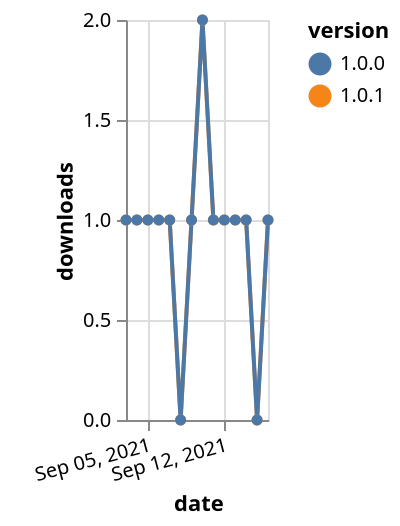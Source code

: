 {"$schema": "https://vega.github.io/schema/vega-lite/v5.json", "description": "A simple bar chart with embedded data.", "data": {"values": [{"date": "2021-09-03", "total": 148, "delta": 1, "version": "1.0.1"}, {"date": "2021-09-04", "total": 149, "delta": 1, "version": "1.0.1"}, {"date": "2021-09-05", "total": 150, "delta": 1, "version": "1.0.1"}, {"date": "2021-09-06", "total": 151, "delta": 1, "version": "1.0.1"}, {"date": "2021-09-07", "total": 152, "delta": 1, "version": "1.0.1"}, {"date": "2021-09-08", "total": 152, "delta": 0, "version": "1.0.1"}, {"date": "2021-09-09", "total": 153, "delta": 1, "version": "1.0.1"}, {"date": "2021-09-10", "total": 155, "delta": 2, "version": "1.0.1"}, {"date": "2021-09-11", "total": 156, "delta": 1, "version": "1.0.1"}, {"date": "2021-09-12", "total": 157, "delta": 1, "version": "1.0.1"}, {"date": "2021-09-13", "total": 158, "delta": 1, "version": "1.0.1"}, {"date": "2021-09-14", "total": 159, "delta": 1, "version": "1.0.1"}, {"date": "2021-09-15", "total": 159, "delta": 0, "version": "1.0.1"}, {"date": "2021-09-16", "total": 160, "delta": 1, "version": "1.0.1"}, {"date": "2021-09-03", "total": 174, "delta": 1, "version": "1.0.0"}, {"date": "2021-09-04", "total": 175, "delta": 1, "version": "1.0.0"}, {"date": "2021-09-05", "total": 176, "delta": 1, "version": "1.0.0"}, {"date": "2021-09-06", "total": 177, "delta": 1, "version": "1.0.0"}, {"date": "2021-09-07", "total": 178, "delta": 1, "version": "1.0.0"}, {"date": "2021-09-08", "total": 178, "delta": 0, "version": "1.0.0"}, {"date": "2021-09-09", "total": 179, "delta": 1, "version": "1.0.0"}, {"date": "2021-09-10", "total": 181, "delta": 2, "version": "1.0.0"}, {"date": "2021-09-11", "total": 182, "delta": 1, "version": "1.0.0"}, {"date": "2021-09-12", "total": 183, "delta": 1, "version": "1.0.0"}, {"date": "2021-09-13", "total": 184, "delta": 1, "version": "1.0.0"}, {"date": "2021-09-14", "total": 185, "delta": 1, "version": "1.0.0"}, {"date": "2021-09-15", "total": 185, "delta": 0, "version": "1.0.0"}, {"date": "2021-09-16", "total": 186, "delta": 1, "version": "1.0.0"}]}, "width": "container", "mark": {"type": "line", "point": {"filled": true}}, "encoding": {"x": {"field": "date", "type": "temporal", "timeUnit": "yearmonthdate", "title": "date", "axis": {"labelAngle": -15}}, "y": {"field": "delta", "type": "quantitative", "title": "downloads"}, "color": {"field": "version", "type": "nominal"}, "tooltip": {"field": "delta"}}}
